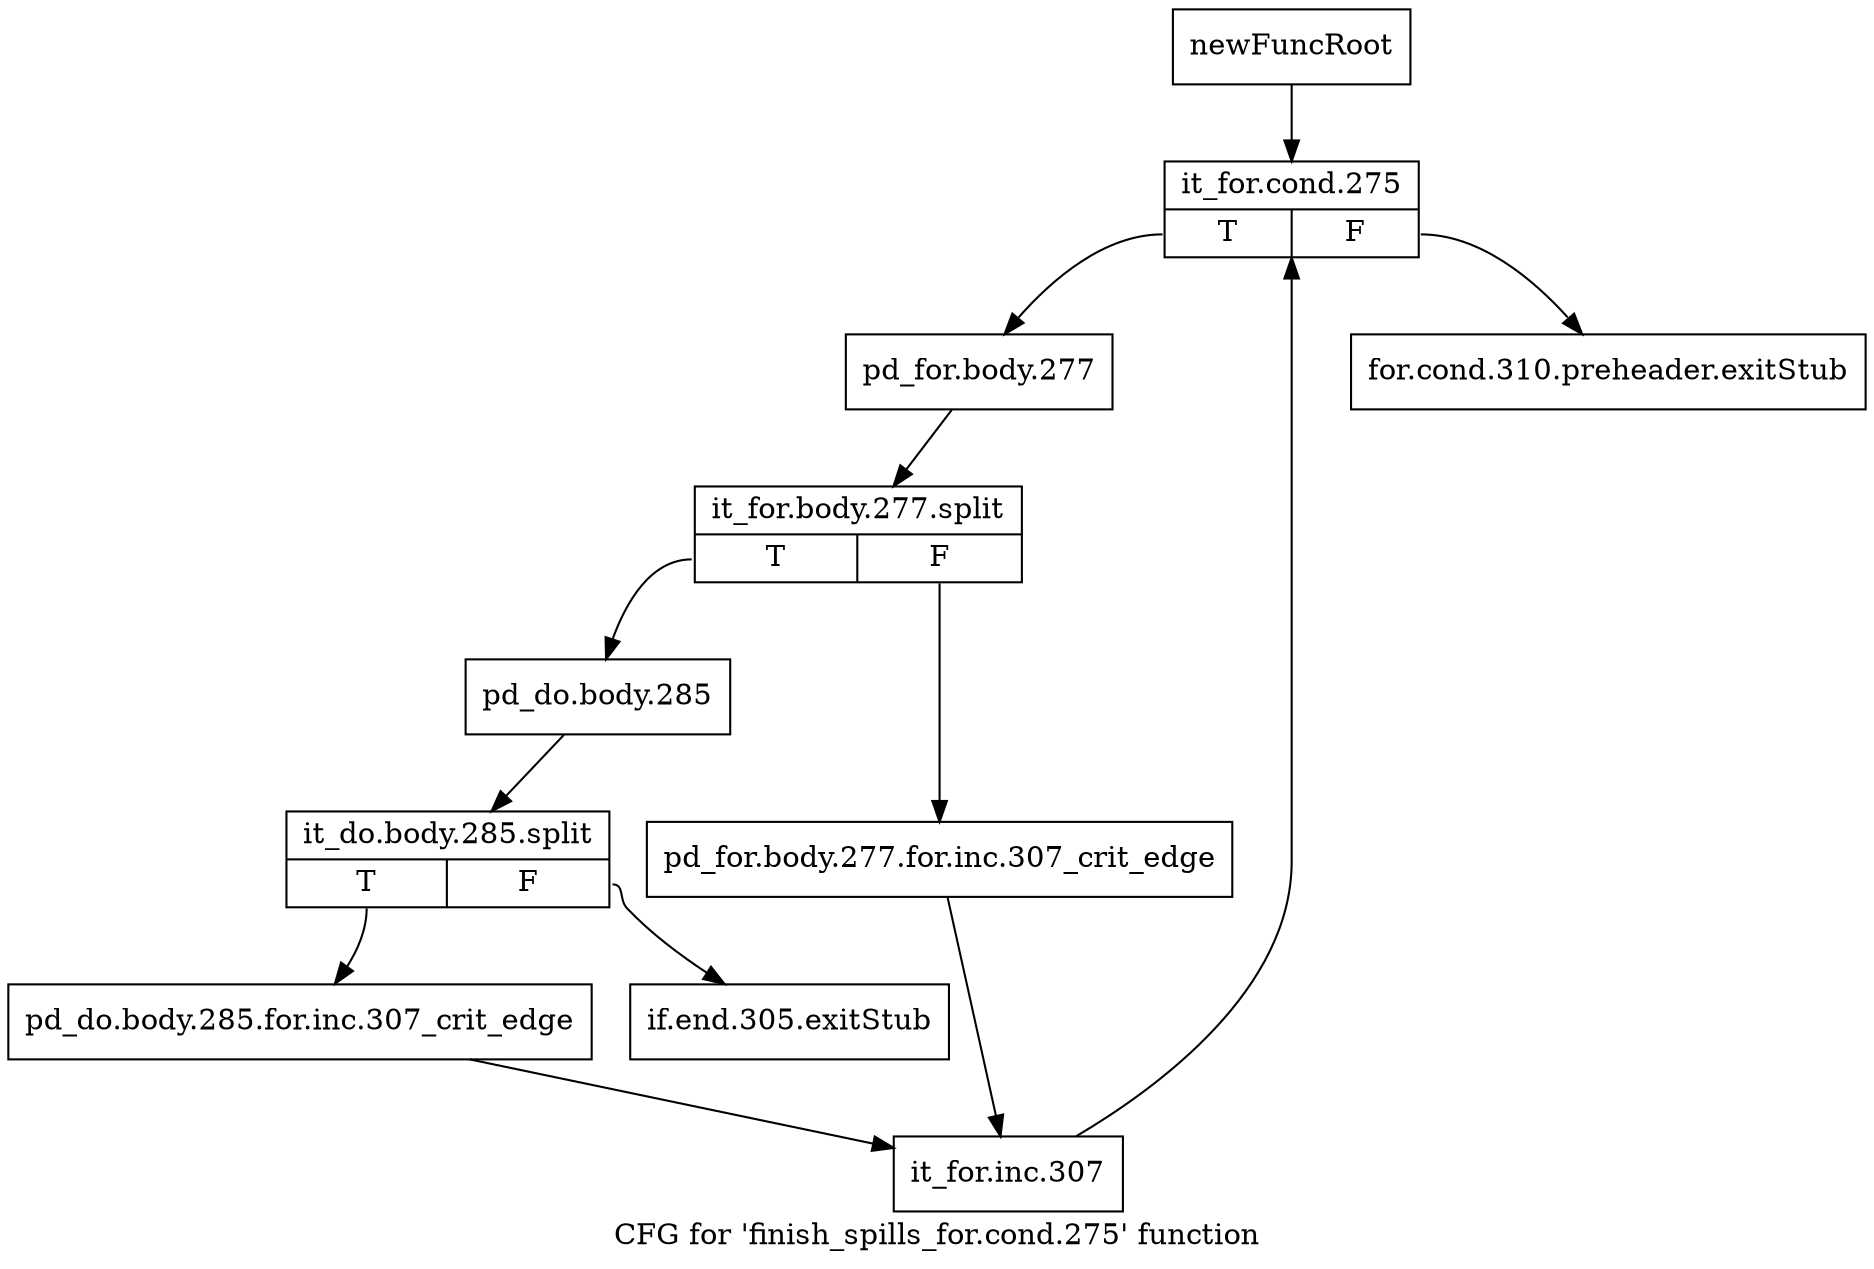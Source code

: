 digraph "CFG for 'finish_spills_for.cond.275' function" {
	label="CFG for 'finish_spills_for.cond.275' function";

	Node0xbdf7550 [shape=record,label="{newFuncRoot}"];
	Node0xbdf7550 -> Node0xbdf7640;
	Node0xbdf75a0 [shape=record,label="{for.cond.310.preheader.exitStub}"];
	Node0xbdf75f0 [shape=record,label="{if.end.305.exitStub}"];
	Node0xbdf7640 [shape=record,label="{it_for.cond.275|{<s0>T|<s1>F}}"];
	Node0xbdf7640:s0 -> Node0xbdf7690;
	Node0xbdf7640:s1 -> Node0xbdf75a0;
	Node0xbdf7690 [shape=record,label="{pd_for.body.277}"];
	Node0xbdf7690 -> Node0xf6a7fa0;
	Node0xf6a7fa0 [shape=record,label="{it_for.body.277.split|{<s0>T|<s1>F}}"];
	Node0xf6a7fa0:s0 -> Node0xbdf7730;
	Node0xf6a7fa0:s1 -> Node0xbdf76e0;
	Node0xbdf76e0 [shape=record,label="{pd_for.body.277.for.inc.307_crit_edge}"];
	Node0xbdf76e0 -> Node0xbdf77d0;
	Node0xbdf7730 [shape=record,label="{pd_do.body.285}"];
	Node0xbdf7730 -> Node0xf6a7f00;
	Node0xf6a7f00 [shape=record,label="{it_do.body.285.split|{<s0>T|<s1>F}}"];
	Node0xf6a7f00:s0 -> Node0xbdf7780;
	Node0xf6a7f00:s1 -> Node0xbdf75f0;
	Node0xbdf7780 [shape=record,label="{pd_do.body.285.for.inc.307_crit_edge}"];
	Node0xbdf7780 -> Node0xbdf77d0;
	Node0xbdf77d0 [shape=record,label="{it_for.inc.307}"];
	Node0xbdf77d0 -> Node0xbdf7640;
}
